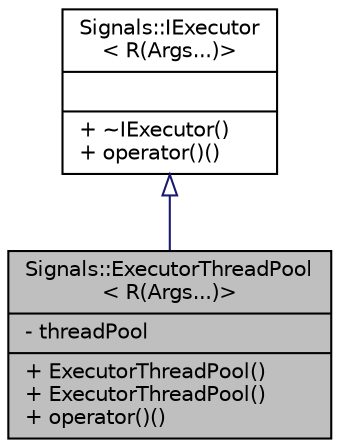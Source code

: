 digraph "Signals::ExecutorThreadPool&lt; R(Args...)&gt;"
{
 // INTERACTIVE_SVG=YES
  edge [fontname="Helvetica",fontsize="10",labelfontname="Helvetica",labelfontsize="10"];
  node [fontname="Helvetica",fontsize="10",shape=record];
  Node1 [label="{Signals::ExecutorThreadPool\l\< R(Args...)\>\n|- threadPool\l|+ ExecutorThreadPool()\l+ ExecutorThreadPool()\l+ operator()()\l}",height=0.2,width=0.4,color="black", fillcolor="grey75", style="filled", fontcolor="black"];
  Node2 -> Node1 [dir="back",color="midnightblue",fontsize="10",style="solid",arrowtail="onormal",fontname="Helvetica"];
  Node2 [label="{Signals::IExecutor\l\< R(Args...)\>\n||+ ~IExecutor()\l+ operator()()\l}",height=0.2,width=0.4,color="black", fillcolor="white", style="filled",URL="$class_signals_1_1_i_executor_3_01_r_07_args_8_8_8_08_4.html"];
}
